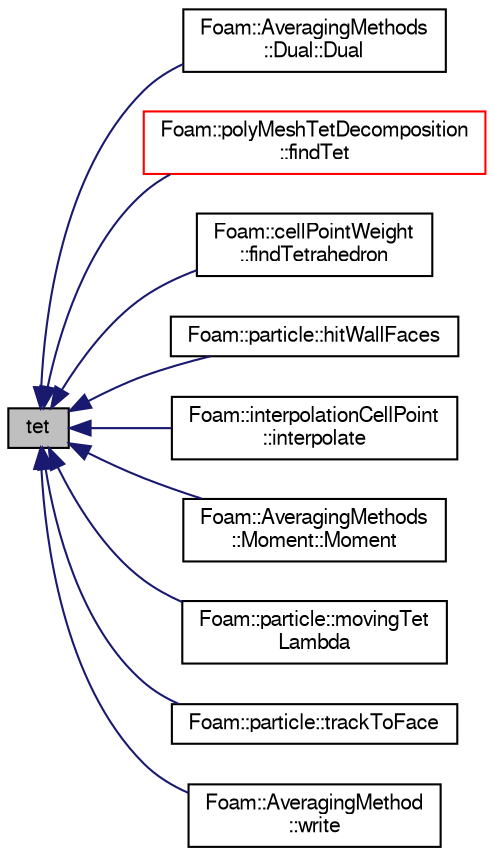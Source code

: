 digraph "tet"
{
  bgcolor="transparent";
  edge [fontname="FreeSans",fontsize="10",labelfontname="FreeSans",labelfontsize="10"];
  node [fontname="FreeSans",fontsize="10",shape=record];
  rankdir="LR";
  Node1 [label="tet",height=0.2,width=0.4,color="black", fillcolor="grey75", style="filled" fontcolor="black"];
  Node1 -> Node2 [dir="back",color="midnightblue",fontsize="10",style="solid",fontname="FreeSans"];
  Node2 [label="Foam::AveragingMethods\l::Dual::Dual",height=0.2,width=0.4,color="black",URL="$a00565.html#a4e90e259d050ad479f6e3c6763a1cdf6",tooltip="Constructors. "];
  Node1 -> Node3 [dir="back",color="midnightblue",fontsize="10",style="solid",fontname="FreeSans"];
  Node3 [label="Foam::polyMeshTetDecomposition\l::findTet",height=0.2,width=0.4,color="red",URL="$a01867.html#a336110501f5915673070727c2b9cefc1",tooltip="Find the tet decomposition of the cell containing the given point. "];
  Node1 -> Node4 [dir="back",color="midnightblue",fontsize="10",style="solid",fontname="FreeSans"];
  Node4 [label="Foam::cellPointWeight\l::findTetrahedron",height=0.2,width=0.4,color="black",URL="$a00211.html#aecec3ccb37ced505c339363e0803800a"];
  Node1 -> Node5 [dir="back",color="midnightblue",fontsize="10",style="solid",fontname="FreeSans"];
  Node5 [label="Foam::particle::hitWallFaces",height=0.2,width=0.4,color="black",URL="$a01725.html#abf78981c0a99e9f135ebc37efcfd1544"];
  Node1 -> Node6 [dir="back",color="midnightblue",fontsize="10",style="solid",fontname="FreeSans"];
  Node6 [label="Foam::interpolationCellPoint\l::interpolate",height=0.2,width=0.4,color="black",URL="$a01119.html#a4a56ec9409ef523b3d284d4a8b1866c4",tooltip="Interpolate field to the given point in the tetrahedron. "];
  Node1 -> Node7 [dir="back",color="midnightblue",fontsize="10",style="solid",fontname="FreeSans"];
  Node7 [label="Foam::AveragingMethods\l::Moment::Moment",height=0.2,width=0.4,color="black",URL="$a01480.html#a9aaf777932fca7644bb6f00f3a2b8749",tooltip="Constructors. "];
  Node1 -> Node8 [dir="back",color="midnightblue",fontsize="10",style="solid",fontname="FreeSans"];
  Node8 [label="Foam::particle::movingTet\lLambda",height=0.2,width=0.4,color="black",URL="$a01725.html#a261befed3e20dde68163be29459e010b",tooltip="Find the lambda value for a moving tri face. "];
  Node1 -> Node9 [dir="back",color="midnightblue",fontsize="10",style="solid",fontname="FreeSans"];
  Node9 [label="Foam::particle::trackToFace",height=0.2,width=0.4,color="black",URL="$a01725.html#a843767f232f5b61884dcd757558591e0"];
  Node1 -> Node10 [dir="back",color="midnightblue",fontsize="10",style="solid",fontname="FreeSans"];
  Node10 [label="Foam::AveragingMethod\l::write",height=0.2,width=0.4,color="black",URL="$a00081.html#a6e5faa425b059eeb55cd904755791076",tooltip="Write using setting from DB. "];
}
